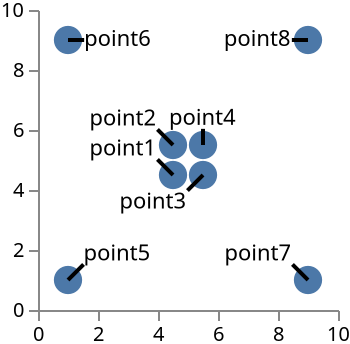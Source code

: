 {
  "$schema": "https://vega.github.io/schema/vega/v5.json",
  "width": 150,
  "height": 150,
  "signals": [
    {
      "name": "chartPadding",
      "value": 0,
      "bind": {
        "input": "range",
        "min": -75,
        "max": 30,
        "step": 1
      }
    },
    {
      "name": "padding",
      "value": 0,
      "bind": {
        "input": "range",
        "min": -75,
        "max": 30,
        "step": 1
      }
    }
  ],
  "data": [
    {
      "name": "source",
      "values": [
        {
          "x": 4.5,
          "y": 4.5,
          "label": "point1"
        },
        {
          "x": 4.5,
          "y": 5.5,
          "label": "point2"
        },
        {
          "x": 5.5,
          "y": 4.5,
          "label": "point3"
        },
        {
          "x": 5.5,
          "y": 5.5,
          "label": "point4"
        },
        {
          "x": 1,
          "y": 1,
          "label": "point5"
        },
        {
          "x": 1,
          "y": 9,
          "label": "point6"
        },
        {
          "x": 9,
          "y": 1,
          "label": "point7"
        },
        {
          "x": 9,
          "y": 9,
          "label": "point8"
        }
      ]
    }
  ],
  "scales": [
    {
      "name": "x",
      "type": "linear",
      "domain": [
        0,
        10
      ],
      "range": "width"
    },
    {
      "name": "y",
      "type": "linear",
      "domain": [
        0,
        10
      ],
      "range": "height"
    }
  ],
  "axes": [
    {
      "scale": "x",
      "tickCount": 5,
      "orient": "bottom"
    },
    {
      "scale": "y",
      "tickCount": 5,
      "orient": "left"
    }
  ],
  "marks": [
    {
      "name": "baseMark",
      "type": "symbol",
      "from": {
        "data": "source"
      },
      "encode": {
        "update": {
          "x": {
            "scale": "x",
            "field": "x"
          },
          "y": {
            "scale": "y",
            "field": "y"
          },
          "size": {
            "value": 200
          }
        }
      }
    },
    {
      "name": "label",
      "type": "text",
      "from": {
        "data": "baseMark"
      },
      "encode": {
        "update": {
          "text": {
            "field": "datum.label"
          }
        }
      },
      "transform": [
        {
          "type": "label",
          "size": [
            150,
            150
          ],
          "padding": {
            "signal": "chartPadding"
          }
        }
      ]
    },
    {
      "type": "rule",
      "from": {
        "data": "label"
      },
      "encode": {
        "update": {
          "x": {
            "field": "datum.x"
          },
          "y": {
            "field": "datum.y"
          },
          "x2": {
            "field": "x"
          },
          "y2": {
            "field": "y"
          },
          "strokeOpacity": {
            "field": "opacity"
          },
          "strokeWidth": {
            "value": 2
          }
        }
      }
    }
  ]
}